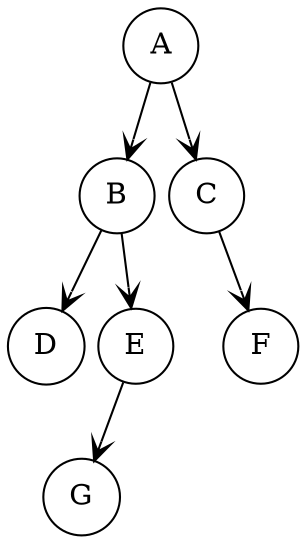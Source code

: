 digraph G {
    graph [nodesep=0.1]
    node [shape=circle]
    edge [arrowhead=vee]
    A -> B
    A -> C

    B -> D
    B -> E 

    E -> G
    E [group=E]
    _E [group=E label="", width=0, style=invis]
    E -> _E [style=invis]

    C [group=C]
    _C [group=C label="", width=0, style=invis]
    C -> _C [style=invis]
    C -> F

}